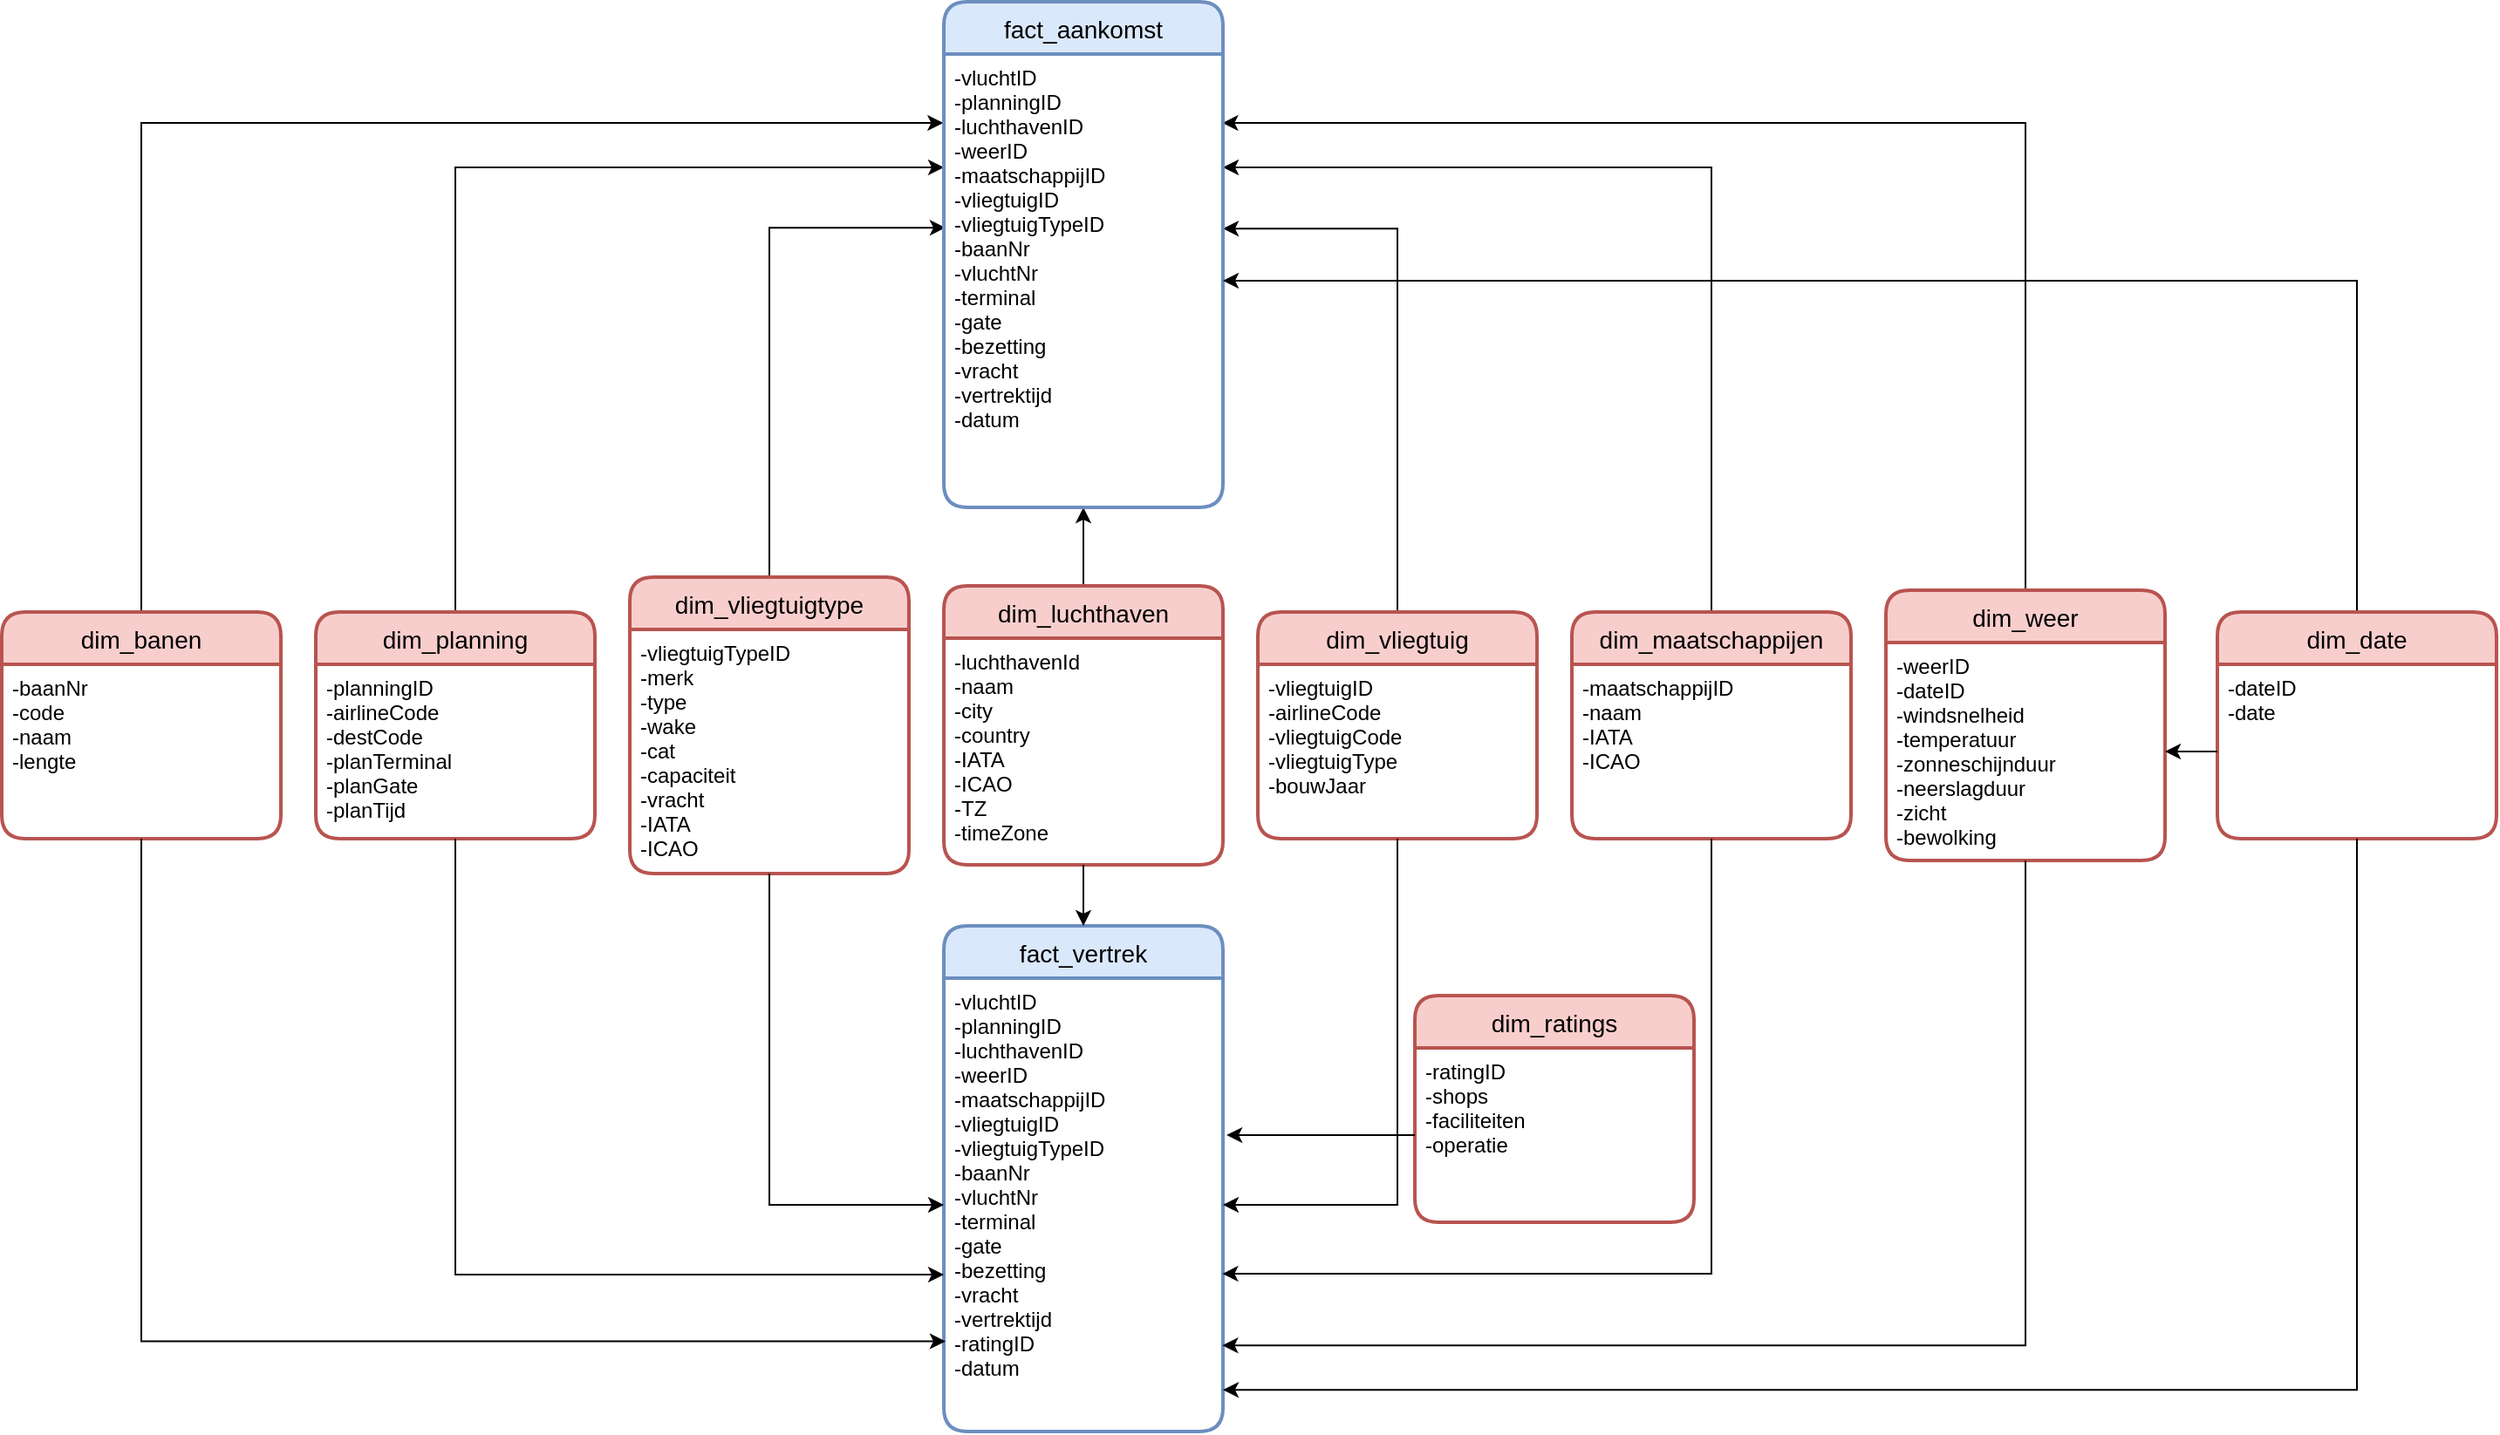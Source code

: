 <mxfile version="15.7.3" type="device"><diagram id="vYY0wZgh9Mw6Mro5w5tX" name="Page-1"><mxGraphModel dx="2253" dy="2049" grid="1" gridSize="10" guides="1" tooltips="1" connect="1" arrows="1" fold="1" page="1" pageScale="1" pageWidth="827" pageHeight="1169" math="0" shadow="0"><root><mxCell id="0"/><mxCell id="1" parent="0"/><mxCell id="Fw4iVVHJRfLlpQ4vOzXV-48" style="edgeStyle=orthogonalEdgeStyle;rounded=0;orthogonalLoop=1;jettySize=auto;html=1;exitX=0.5;exitY=0;exitDx=0;exitDy=0;entryX=0;entryY=0.25;entryDx=0;entryDy=0;" parent="1" source="Fw4iVVHJRfLlpQ4vOzXV-3" target="Fw4iVVHJRfLlpQ4vOzXV-21" edge="1"><mxGeometry relative="1" as="geometry"/></mxCell><mxCell id="Fw4iVVHJRfLlpQ4vOzXV-3" value="dim_planning" style="swimlane;childLayout=stackLayout;horizontal=1;startSize=30;horizontalStack=0;rounded=1;fontSize=14;fontStyle=0;strokeWidth=2;resizeParent=0;resizeLast=1;shadow=0;dashed=0;align=center;fillColor=#f8cecc;strokeColor=#b85450;" parent="1" vertex="1"><mxGeometry x="-220" y="220" width="160" height="130" as="geometry"/></mxCell><mxCell id="Fw4iVVHJRfLlpQ4vOzXV-4" value="-planningID&#10;-airlineCode&#10;-destCode&#10;-planTerminal&#10;-planGate&#10;-planTijd" style="align=left;strokeColor=none;fillColor=none;spacingLeft=4;fontSize=12;verticalAlign=top;resizable=0;rotatable=0;part=1;" parent="Fw4iVVHJRfLlpQ4vOzXV-3" vertex="1"><mxGeometry y="30" width="160" height="100" as="geometry"/></mxCell><mxCell id="Fw4iVVHJRfLlpQ4vOzXV-44" style="edgeStyle=orthogonalEdgeStyle;rounded=0;orthogonalLoop=1;jettySize=auto;html=1;exitX=0.5;exitY=0;exitDx=0;exitDy=0;entryX=-0.002;entryY=0.152;entryDx=0;entryDy=0;entryPerimeter=0;" parent="1" source="Fw4iVVHJRfLlpQ4vOzXV-5" target="Fw4iVVHJRfLlpQ4vOzXV-21" edge="1"><mxGeometry relative="1" as="geometry"/></mxCell><mxCell id="Fw4iVVHJRfLlpQ4vOzXV-5" value="dim_banen" style="swimlane;childLayout=stackLayout;horizontal=1;startSize=30;horizontalStack=0;rounded=1;fontSize=14;fontStyle=0;strokeWidth=2;resizeParent=0;resizeLast=1;shadow=0;dashed=0;align=center;fillColor=#f8cecc;strokeColor=#b85450;" parent="1" vertex="1"><mxGeometry x="-400" y="220" width="160" height="130" as="geometry"/></mxCell><mxCell id="Fw4iVVHJRfLlpQ4vOzXV-6" value="-baanNr&#10;-code&#10;-naam&#10;-lengte" style="align=left;strokeColor=none;fillColor=none;spacingLeft=4;fontSize=12;verticalAlign=top;resizable=0;rotatable=0;part=1;" parent="Fw4iVVHJRfLlpQ4vOzXV-5" vertex="1"><mxGeometry y="30" width="160" height="100" as="geometry"/></mxCell><mxCell id="Fw4iVVHJRfLlpQ4vOzXV-46" style="edgeStyle=orthogonalEdgeStyle;rounded=0;orthogonalLoop=1;jettySize=auto;html=1;exitX=0.5;exitY=0;exitDx=0;exitDy=0;" parent="1" source="Fw4iVVHJRfLlpQ4vOzXV-7" target="Fw4iVVHJRfLlpQ4vOzXV-21" edge="1"><mxGeometry relative="1" as="geometry"/></mxCell><mxCell id="Fw4iVVHJRfLlpQ4vOzXV-7" value="dim_luchthaven" style="swimlane;childLayout=stackLayout;horizontal=1;startSize=30;horizontalStack=0;rounded=1;fontSize=14;fontStyle=0;strokeWidth=2;resizeParent=0;resizeLast=1;shadow=0;dashed=0;align=center;fillColor=#f8cecc;strokeColor=#b85450;" parent="1" vertex="1"><mxGeometry x="140" y="205" width="160" height="160" as="geometry"/></mxCell><mxCell id="Fw4iVVHJRfLlpQ4vOzXV-8" value="-luchthavenId&#10;-naam&#10;-city&#10;-country&#10;-IATA&#10;-ICAO&#10;-TZ&#10;-timeZone" style="align=left;strokeColor=none;fillColor=none;spacingLeft=4;fontSize=12;verticalAlign=top;resizable=0;rotatable=0;part=1;" parent="Fw4iVVHJRfLlpQ4vOzXV-7" vertex="1"><mxGeometry y="30" width="160" height="130" as="geometry"/></mxCell><mxCell id="Fw4iVVHJRfLlpQ4vOzXV-50" style="edgeStyle=orthogonalEdgeStyle;rounded=0;orthogonalLoop=1;jettySize=auto;html=1;exitX=0.5;exitY=0;exitDx=0;exitDy=0;entryX=1;entryY=0.385;entryDx=0;entryDy=0;entryPerimeter=0;" parent="1" source="Fw4iVVHJRfLlpQ4vOzXV-9" target="Fw4iVVHJRfLlpQ4vOzXV-21" edge="1"><mxGeometry relative="1" as="geometry"/></mxCell><mxCell id="Fw4iVVHJRfLlpQ4vOzXV-9" value="dim_vliegtuig" style="swimlane;childLayout=stackLayout;horizontal=1;startSize=30;horizontalStack=0;rounded=1;fontSize=14;fontStyle=0;strokeWidth=2;resizeParent=0;resizeLast=1;shadow=0;dashed=0;align=center;fillColor=#f8cecc;strokeColor=#b85450;" parent="1" vertex="1"><mxGeometry x="320" y="220" width="160" height="130" as="geometry"/></mxCell><mxCell id="Fw4iVVHJRfLlpQ4vOzXV-10" value="-vliegtuigID&#10;-airlineCode&#10;-vliegtuigCode&#10;-vliegtuigType&#10;-bouwJaar" style="align=left;strokeColor=none;fillColor=none;spacingLeft=4;fontSize=12;verticalAlign=top;resizable=0;rotatable=0;part=1;" parent="Fw4iVVHJRfLlpQ4vOzXV-9" vertex="1"><mxGeometry y="30" width="160" height="100" as="geometry"/></mxCell><mxCell id="Fw4iVVHJRfLlpQ4vOzXV-51" style="edgeStyle=orthogonalEdgeStyle;rounded=0;orthogonalLoop=1;jettySize=auto;html=1;exitX=0.5;exitY=0;exitDx=0;exitDy=0;entryX=0.006;entryY=0.383;entryDx=0;entryDy=0;entryPerimeter=0;" parent="1" source="Fw4iVVHJRfLlpQ4vOzXV-11" target="Fw4iVVHJRfLlpQ4vOzXV-21" edge="1"><mxGeometry relative="1" as="geometry"/></mxCell><mxCell id="Fw4iVVHJRfLlpQ4vOzXV-11" value="dim_vliegtuigtype" style="swimlane;childLayout=stackLayout;horizontal=1;startSize=30;horizontalStack=0;rounded=1;fontSize=14;fontStyle=0;strokeWidth=2;resizeParent=0;resizeLast=1;shadow=0;dashed=0;align=center;fillColor=#f8cecc;strokeColor=#b85450;" parent="1" vertex="1"><mxGeometry x="-40" y="200" width="160" height="170" as="geometry"/></mxCell><mxCell id="Fw4iVVHJRfLlpQ4vOzXV-12" value="-vliegtuigTypeID&#10;-merk&#10;-type&#10;-wake&#10;-cat&#10;-capaciteit&#10;-vracht&#10;-IATA&#10;-ICAO" style="align=left;strokeColor=none;fillColor=none;spacingLeft=4;fontSize=12;verticalAlign=top;resizable=0;rotatable=0;part=1;" parent="Fw4iVVHJRfLlpQ4vOzXV-11" vertex="1"><mxGeometry y="30" width="160" height="140" as="geometry"/></mxCell><mxCell id="Fw4iVVHJRfLlpQ4vOzXV-49" style="edgeStyle=orthogonalEdgeStyle;rounded=0;orthogonalLoop=1;jettySize=auto;html=1;exitX=0.5;exitY=0;exitDx=0;exitDy=0;entryX=1;entryY=0.25;entryDx=0;entryDy=0;" parent="1" source="Fw4iVVHJRfLlpQ4vOzXV-14" target="Fw4iVVHJRfLlpQ4vOzXV-21" edge="1"><mxGeometry relative="1" as="geometry"/></mxCell><mxCell id="Fw4iVVHJRfLlpQ4vOzXV-14" value="dim_maatschappijen" style="swimlane;childLayout=stackLayout;horizontal=1;startSize=30;horizontalStack=0;rounded=1;fontSize=14;fontStyle=0;strokeWidth=2;resizeParent=0;resizeLast=1;shadow=0;dashed=0;align=center;fillColor=#f8cecc;strokeColor=#b85450;" parent="1" vertex="1"><mxGeometry x="500" y="220" width="160" height="130" as="geometry"/></mxCell><mxCell id="Fw4iVVHJRfLlpQ4vOzXV-15" value="-maatschappijID&#10;-naam&#10;-IATA&#10;-ICAO" style="align=left;strokeColor=none;fillColor=none;spacingLeft=4;fontSize=12;verticalAlign=top;resizable=0;rotatable=0;part=1;" parent="Fw4iVVHJRfLlpQ4vOzXV-14" vertex="1"><mxGeometry y="30" width="160" height="100" as="geometry"/></mxCell><mxCell id="Fw4iVVHJRfLlpQ4vOzXV-45" style="edgeStyle=orthogonalEdgeStyle;rounded=0;orthogonalLoop=1;jettySize=auto;html=1;exitX=0.5;exitY=0;exitDx=0;exitDy=0;entryX=0.998;entryY=0.152;entryDx=0;entryDy=0;entryPerimeter=0;" parent="1" source="Fw4iVVHJRfLlpQ4vOzXV-16" target="Fw4iVVHJRfLlpQ4vOzXV-21" edge="1"><mxGeometry relative="1" as="geometry"/></mxCell><mxCell id="Fw4iVVHJRfLlpQ4vOzXV-16" value="dim_weer" style="swimlane;childLayout=stackLayout;horizontal=1;startSize=30;horizontalStack=0;rounded=1;fontSize=14;fontStyle=0;strokeWidth=2;resizeParent=0;resizeLast=1;shadow=0;dashed=0;align=center;fillColor=#f8cecc;strokeColor=#b85450;" parent="1" vertex="1"><mxGeometry x="680" y="207.5" width="160" height="155" as="geometry"/></mxCell><mxCell id="Fw4iVVHJRfLlpQ4vOzXV-17" value="-weerID&#10;-dateID&#10;-windsnelheid&#10;-temperatuur&#10;-zonneschijnduur&#10;-neerslagduur&#10;-zicht&#10;-bewolking" style="align=left;strokeColor=none;fillColor=none;spacingLeft=4;fontSize=12;verticalAlign=top;resizable=0;rotatable=0;part=1;" parent="Fw4iVVHJRfLlpQ4vOzXV-16" vertex="1"><mxGeometry y="30" width="160" height="125" as="geometry"/></mxCell><mxCell id="Fw4iVVHJRfLlpQ4vOzXV-18" value="fact_vertrek" style="swimlane;childLayout=stackLayout;horizontal=1;startSize=30;horizontalStack=0;rounded=1;fontSize=14;fontStyle=0;strokeWidth=2;resizeParent=0;resizeLast=1;shadow=0;dashed=0;align=center;fillColor=#dae8fc;strokeColor=#6c8ebf;" parent="1" vertex="1"><mxGeometry x="140" y="400" width="160" height="290" as="geometry"/></mxCell><mxCell id="Fw4iVVHJRfLlpQ4vOzXV-19" value="-vluchtID&#10;-planningID&#10;-luchthavenID&#10;-weerID&#10;-maatschappijID&#10;-vliegtuigID&#10;-vliegtuigTypeID&#10;-baanNr&#10;-vluchtNr&#10;-terminal&#10;-gate&#10;-bezetting&#10;-vracht&#10;-vertrektijd&#10;-ratingID&#10;-datum" style="align=left;strokeColor=none;fillColor=none;spacingLeft=4;fontSize=12;verticalAlign=top;resizable=0;rotatable=0;part=1;" parent="Fw4iVVHJRfLlpQ4vOzXV-18" vertex="1"><mxGeometry y="30" width="160" height="260" as="geometry"/></mxCell><mxCell id="Fw4iVVHJRfLlpQ4vOzXV-20" value="fact_aankomst" style="swimlane;childLayout=stackLayout;horizontal=1;startSize=30;horizontalStack=0;rounded=1;fontSize=14;fontStyle=0;strokeWidth=2;resizeParent=0;resizeLast=1;shadow=0;dashed=0;align=center;fillColor=#dae8fc;strokeColor=#6c8ebf;" parent="1" vertex="1"><mxGeometry x="140" y="-130" width="160" height="290" as="geometry"/></mxCell><mxCell id="Fw4iVVHJRfLlpQ4vOzXV-21" value="-vluchtID&#10;-planningID&#10;-luchthavenID&#10;-weerID&#10;-maatschappijID&#10;-vliegtuigID&#10;-vliegtuigTypeID&#10;-baanNr&#10;-vluchtNr&#10;-terminal&#10;-gate&#10;-bezetting&#10;-vracht&#10;-vertrektijd&#10;-datum" style="align=left;strokeColor=none;fillColor=none;spacingLeft=4;fontSize=12;verticalAlign=top;resizable=0;rotatable=0;part=1;" parent="Fw4iVVHJRfLlpQ4vOzXV-20" vertex="1"><mxGeometry y="30" width="160" height="260" as="geometry"/></mxCell><mxCell id="Fw4iVVHJRfLlpQ4vOzXV-47" style="edgeStyle=orthogonalEdgeStyle;rounded=0;orthogonalLoop=1;jettySize=auto;html=1;exitX=0.5;exitY=1;exitDx=0;exitDy=0;entryX=0.5;entryY=0;entryDx=0;entryDy=0;" parent="1" source="Fw4iVVHJRfLlpQ4vOzXV-8" target="Fw4iVVHJRfLlpQ4vOzXV-18" edge="1"><mxGeometry relative="1" as="geometry"/></mxCell><mxCell id="Fw4iVVHJRfLlpQ4vOzXV-52" style="edgeStyle=orthogonalEdgeStyle;rounded=0;orthogonalLoop=1;jettySize=auto;html=1;exitX=0.5;exitY=1;exitDx=0;exitDy=0;entryX=0.006;entryY=0.801;entryDx=0;entryDy=0;entryPerimeter=0;" parent="1" source="Fw4iVVHJRfLlpQ4vOzXV-6" target="Fw4iVVHJRfLlpQ4vOzXV-19" edge="1"><mxGeometry relative="1" as="geometry"/></mxCell><mxCell id="Fw4iVVHJRfLlpQ4vOzXV-53" style="edgeStyle=orthogonalEdgeStyle;rounded=0;orthogonalLoop=1;jettySize=auto;html=1;exitX=0.5;exitY=1;exitDx=0;exitDy=0;entryX=0.998;entryY=0.81;entryDx=0;entryDy=0;entryPerimeter=0;" parent="1" source="Fw4iVVHJRfLlpQ4vOzXV-17" target="Fw4iVVHJRfLlpQ4vOzXV-19" edge="1"><mxGeometry relative="1" as="geometry"/></mxCell><mxCell id="Fw4iVVHJRfLlpQ4vOzXV-54" style="edgeStyle=orthogonalEdgeStyle;rounded=0;orthogonalLoop=1;jettySize=auto;html=1;exitX=0.5;exitY=1;exitDx=0;exitDy=0;entryX=0.998;entryY=0.652;entryDx=0;entryDy=0;entryPerimeter=0;" parent="1" source="Fw4iVVHJRfLlpQ4vOzXV-15" target="Fw4iVVHJRfLlpQ4vOzXV-19" edge="1"><mxGeometry relative="1" as="geometry"/></mxCell><mxCell id="Fw4iVVHJRfLlpQ4vOzXV-55" style="edgeStyle=orthogonalEdgeStyle;rounded=0;orthogonalLoop=1;jettySize=auto;html=1;exitX=0.5;exitY=1;exitDx=0;exitDy=0;entryX=0;entryY=0.654;entryDx=0;entryDy=0;entryPerimeter=0;" parent="1" source="Fw4iVVHJRfLlpQ4vOzXV-4" target="Fw4iVVHJRfLlpQ4vOzXV-19" edge="1"><mxGeometry relative="1" as="geometry"/></mxCell><mxCell id="Fw4iVVHJRfLlpQ4vOzXV-56" style="edgeStyle=orthogonalEdgeStyle;rounded=0;orthogonalLoop=1;jettySize=auto;html=1;exitX=0.5;exitY=1;exitDx=0;exitDy=0;entryX=0;entryY=0.5;entryDx=0;entryDy=0;" parent="1" source="Fw4iVVHJRfLlpQ4vOzXV-12" target="Fw4iVVHJRfLlpQ4vOzXV-19" edge="1"><mxGeometry relative="1" as="geometry"/></mxCell><mxCell id="Fw4iVVHJRfLlpQ4vOzXV-57" style="edgeStyle=orthogonalEdgeStyle;rounded=0;orthogonalLoop=1;jettySize=auto;html=1;exitX=0.5;exitY=1;exitDx=0;exitDy=0;entryX=1;entryY=0.5;entryDx=0;entryDy=0;" parent="1" source="Fw4iVVHJRfLlpQ4vOzXV-10" target="Fw4iVVHJRfLlpQ4vOzXV-19" edge="1"><mxGeometry relative="1" as="geometry"/></mxCell><mxCell id="MCywyoQNHAXix00B3p6v-8" style="edgeStyle=orthogonalEdgeStyle;rounded=0;orthogonalLoop=1;jettySize=auto;html=1;exitX=0.5;exitY=0;exitDx=0;exitDy=0;entryX=1;entryY=0.5;entryDx=0;entryDy=0;" edge="1" parent="1" source="MCywyoQNHAXix00B3p6v-1" target="Fw4iVVHJRfLlpQ4vOzXV-21"><mxGeometry relative="1" as="geometry"/></mxCell><mxCell id="MCywyoQNHAXix00B3p6v-1" value="dim_date" style="swimlane;childLayout=stackLayout;horizontal=1;startSize=30;horizontalStack=0;rounded=1;fontSize=14;fontStyle=0;strokeWidth=2;resizeParent=0;resizeLast=1;shadow=0;dashed=0;align=center;fillColor=#f8cecc;strokeColor=#b85450;" vertex="1" parent="1"><mxGeometry x="870" y="220" width="160" height="130" as="geometry"/></mxCell><mxCell id="MCywyoQNHAXix00B3p6v-2" value="-dateID&#10;-date" style="align=left;strokeColor=none;fillColor=none;spacingLeft=4;fontSize=12;verticalAlign=top;resizable=0;rotatable=0;part=1;" vertex="1" parent="MCywyoQNHAXix00B3p6v-1"><mxGeometry y="30" width="160" height="100" as="geometry"/></mxCell><mxCell id="MCywyoQNHAXix00B3p6v-3" value="dim_ratings" style="swimlane;childLayout=stackLayout;horizontal=1;startSize=30;horizontalStack=0;rounded=1;fontSize=14;fontStyle=0;strokeWidth=2;resizeParent=0;resizeLast=1;shadow=0;dashed=0;align=center;fillColor=#f8cecc;strokeColor=#b85450;" vertex="1" parent="1"><mxGeometry x="410" y="440" width="160" height="130" as="geometry"/></mxCell><mxCell id="MCywyoQNHAXix00B3p6v-4" value="-ratingID&#10;-shops&#10;-faciliteiten&#10;-operatie" style="align=left;strokeColor=none;fillColor=none;spacingLeft=4;fontSize=12;verticalAlign=top;resizable=0;rotatable=0;part=1;" vertex="1" parent="MCywyoQNHAXix00B3p6v-3"><mxGeometry y="30" width="160" height="100" as="geometry"/></mxCell><mxCell id="MCywyoQNHAXix00B3p6v-5" style="edgeStyle=orthogonalEdgeStyle;rounded=0;orthogonalLoop=1;jettySize=auto;html=1;exitX=0;exitY=0.5;exitDx=0;exitDy=0;entryX=1.013;entryY=0.346;entryDx=0;entryDy=0;entryPerimeter=0;" edge="1" parent="1" source="MCywyoQNHAXix00B3p6v-4" target="Fw4iVVHJRfLlpQ4vOzXV-19"><mxGeometry relative="1" as="geometry"/></mxCell><mxCell id="MCywyoQNHAXix00B3p6v-10" style="edgeStyle=orthogonalEdgeStyle;rounded=0;orthogonalLoop=1;jettySize=auto;html=1;exitX=0.5;exitY=1;exitDx=0;exitDy=0;entryX=1;entryY=0.908;entryDx=0;entryDy=0;entryPerimeter=0;" edge="1" parent="1" source="MCywyoQNHAXix00B3p6v-2" target="Fw4iVVHJRfLlpQ4vOzXV-19"><mxGeometry relative="1" as="geometry"/></mxCell><mxCell id="MCywyoQNHAXix00B3p6v-11" style="edgeStyle=orthogonalEdgeStyle;rounded=0;orthogonalLoop=1;jettySize=auto;html=1;exitX=0;exitY=0.5;exitDx=0;exitDy=0;entryX=1;entryY=0.5;entryDx=0;entryDy=0;" edge="1" parent="1" source="MCywyoQNHAXix00B3p6v-2" target="Fw4iVVHJRfLlpQ4vOzXV-17"><mxGeometry relative="1" as="geometry"/></mxCell></root></mxGraphModel></diagram></mxfile>
